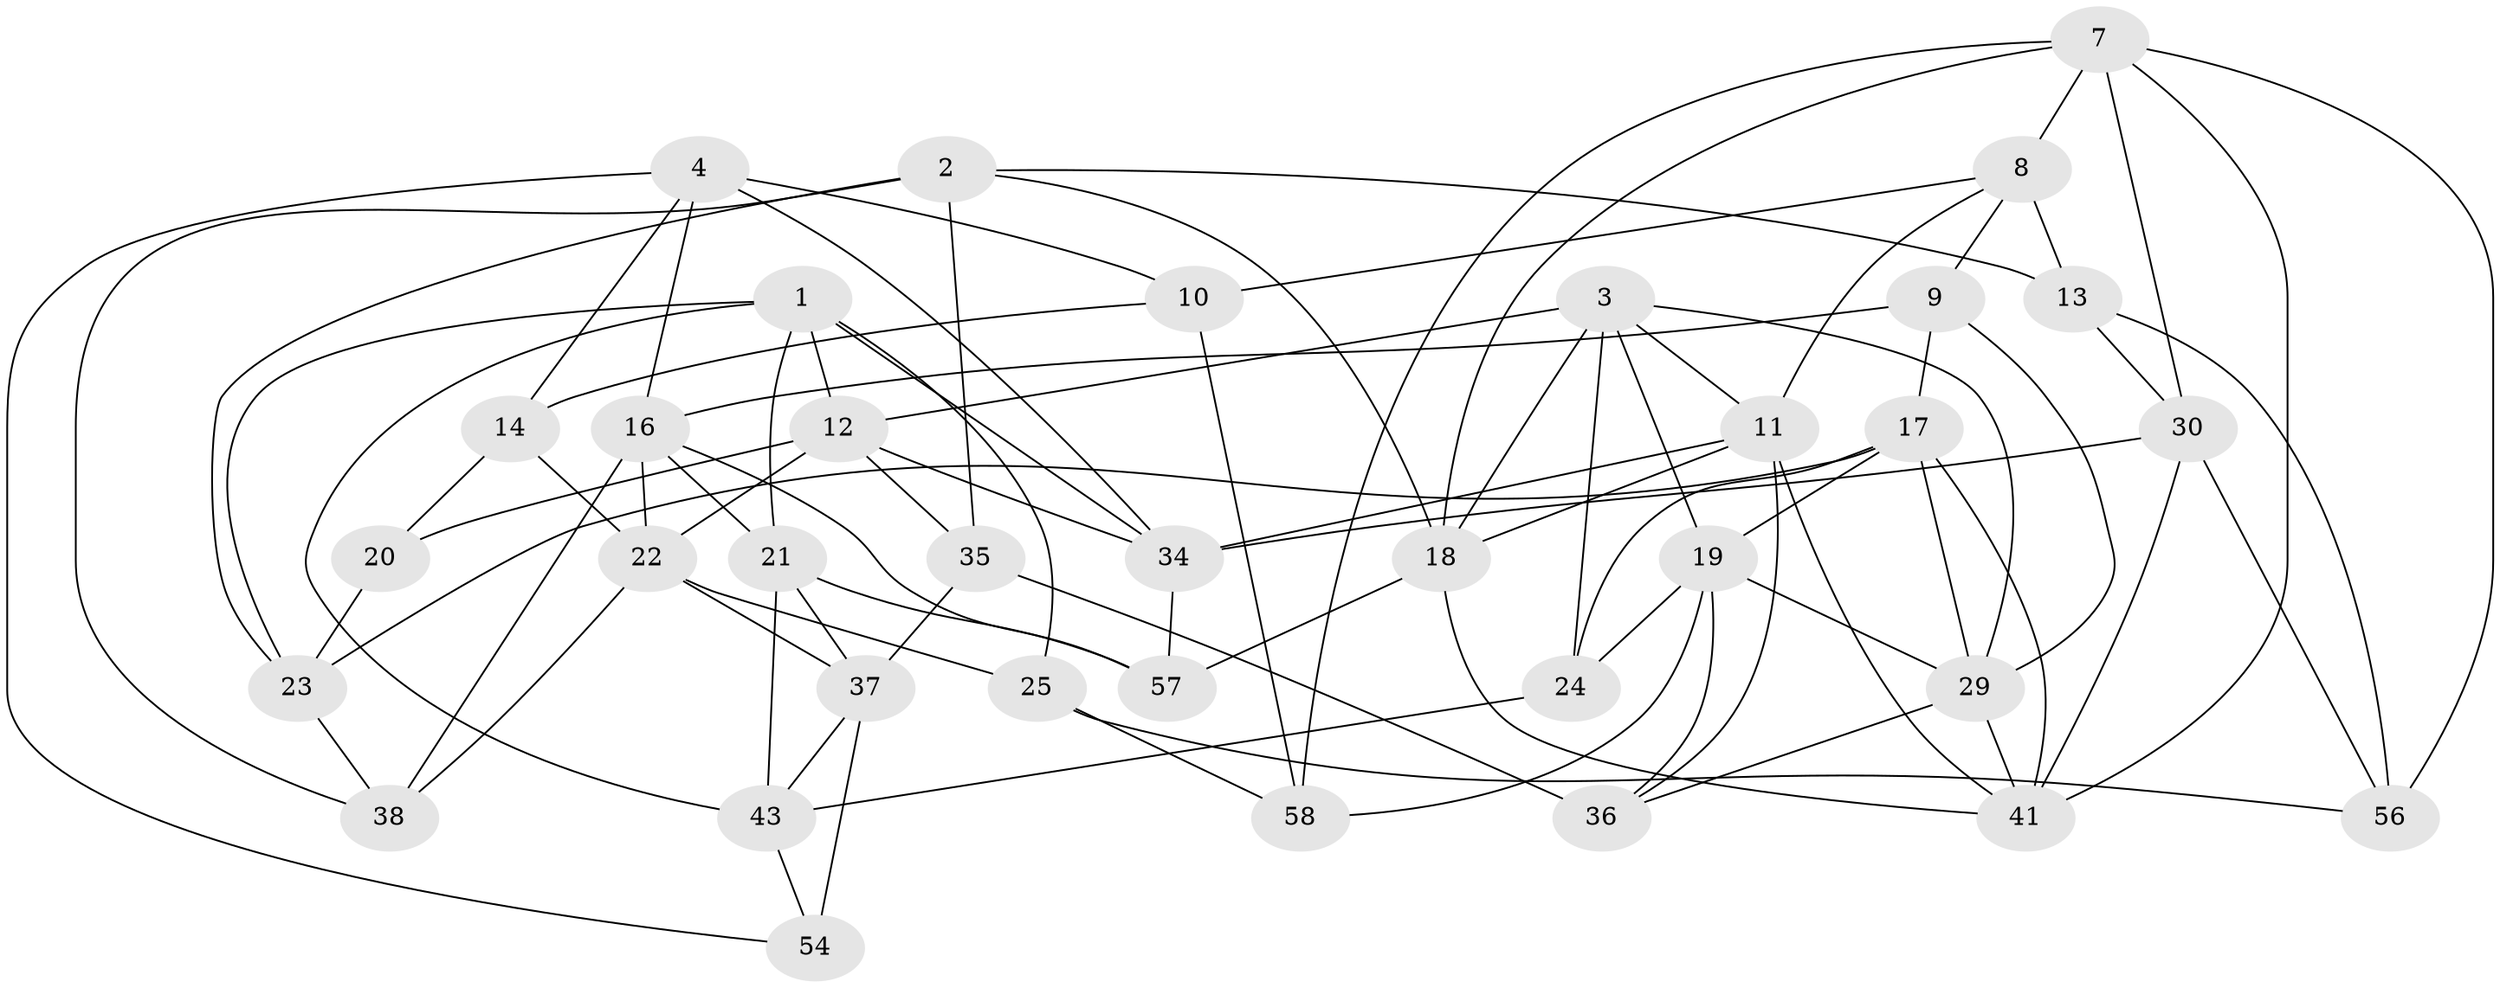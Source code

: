 // original degree distribution, {4: 1.0}
// Generated by graph-tools (version 1.1) at 2025/42/03/06/25 10:42:20]
// undirected, 35 vertices, 86 edges
graph export_dot {
graph [start="1"]
  node [color=gray90,style=filled];
  1 [super="+55"];
  2 [super="+31"];
  3 [super="+5"];
  4 [super="+6"];
  7 [super="+48"];
  8 [super="+39"];
  9;
  10 [super="+59"];
  11 [super="+15"];
  12 [super="+27"];
  13 [super="+51"];
  14 [super="+45"];
  16 [super="+26"];
  17 [super="+46"];
  18 [super="+44"];
  19 [super="+32"];
  20;
  21 [super="+52"];
  22 [super="+53"];
  23 [super="+28"];
  24;
  25;
  29 [super="+33"];
  30 [super="+49"];
  34 [super="+40"];
  35 [super="+47"];
  36 [super="+42"];
  37 [super="+61"];
  38;
  41 [super="+60"];
  43 [super="+50"];
  54;
  56;
  57;
  58;
  1 -- 25;
  1 -- 34;
  1 -- 23;
  1 -- 43;
  1 -- 12;
  1 -- 21;
  2 -- 38;
  2 -- 13;
  2 -- 23 [weight=2];
  2 -- 18;
  2 -- 35;
  3 -- 29;
  3 -- 19;
  3 -- 24;
  3 -- 11;
  3 -- 18;
  3 -- 12;
  4 -- 14;
  4 -- 16;
  4 -- 54;
  4 -- 34;
  4 -- 10 [weight=2];
  7 -- 58;
  7 -- 18;
  7 -- 30;
  7 -- 8;
  7 -- 41;
  7 -- 56;
  8 -- 9;
  8 -- 13 [weight=2];
  8 -- 10;
  8 -- 11;
  9 -- 16;
  9 -- 17;
  9 -- 29;
  10 -- 14 [weight=2];
  10 -- 58;
  11 -- 36;
  11 -- 34;
  11 -- 41;
  11 -- 18;
  12 -- 34;
  12 -- 35;
  12 -- 20;
  12 -- 22;
  13 -- 56;
  13 -- 30 [weight=2];
  14 -- 20 [weight=2];
  14 -- 22;
  16 -- 22;
  16 -- 57;
  16 -- 38;
  16 -- 21;
  17 -- 23;
  17 -- 29;
  17 -- 24;
  17 -- 19;
  17 -- 41;
  18 -- 41;
  18 -- 57;
  19 -- 24;
  19 -- 58;
  19 -- 36;
  19 -- 29;
  20 -- 23;
  21 -- 57;
  21 -- 43 [weight=2];
  21 -- 37;
  22 -- 25;
  22 -- 38;
  22 -- 37;
  23 -- 38;
  24 -- 43;
  25 -- 56;
  25 -- 58;
  29 -- 36;
  29 -- 41;
  30 -- 34;
  30 -- 41;
  30 -- 56;
  34 -- 57;
  35 -- 36 [weight=3];
  35 -- 37;
  37 -- 54 [weight=2];
  37 -- 43;
  43 -- 54;
}
